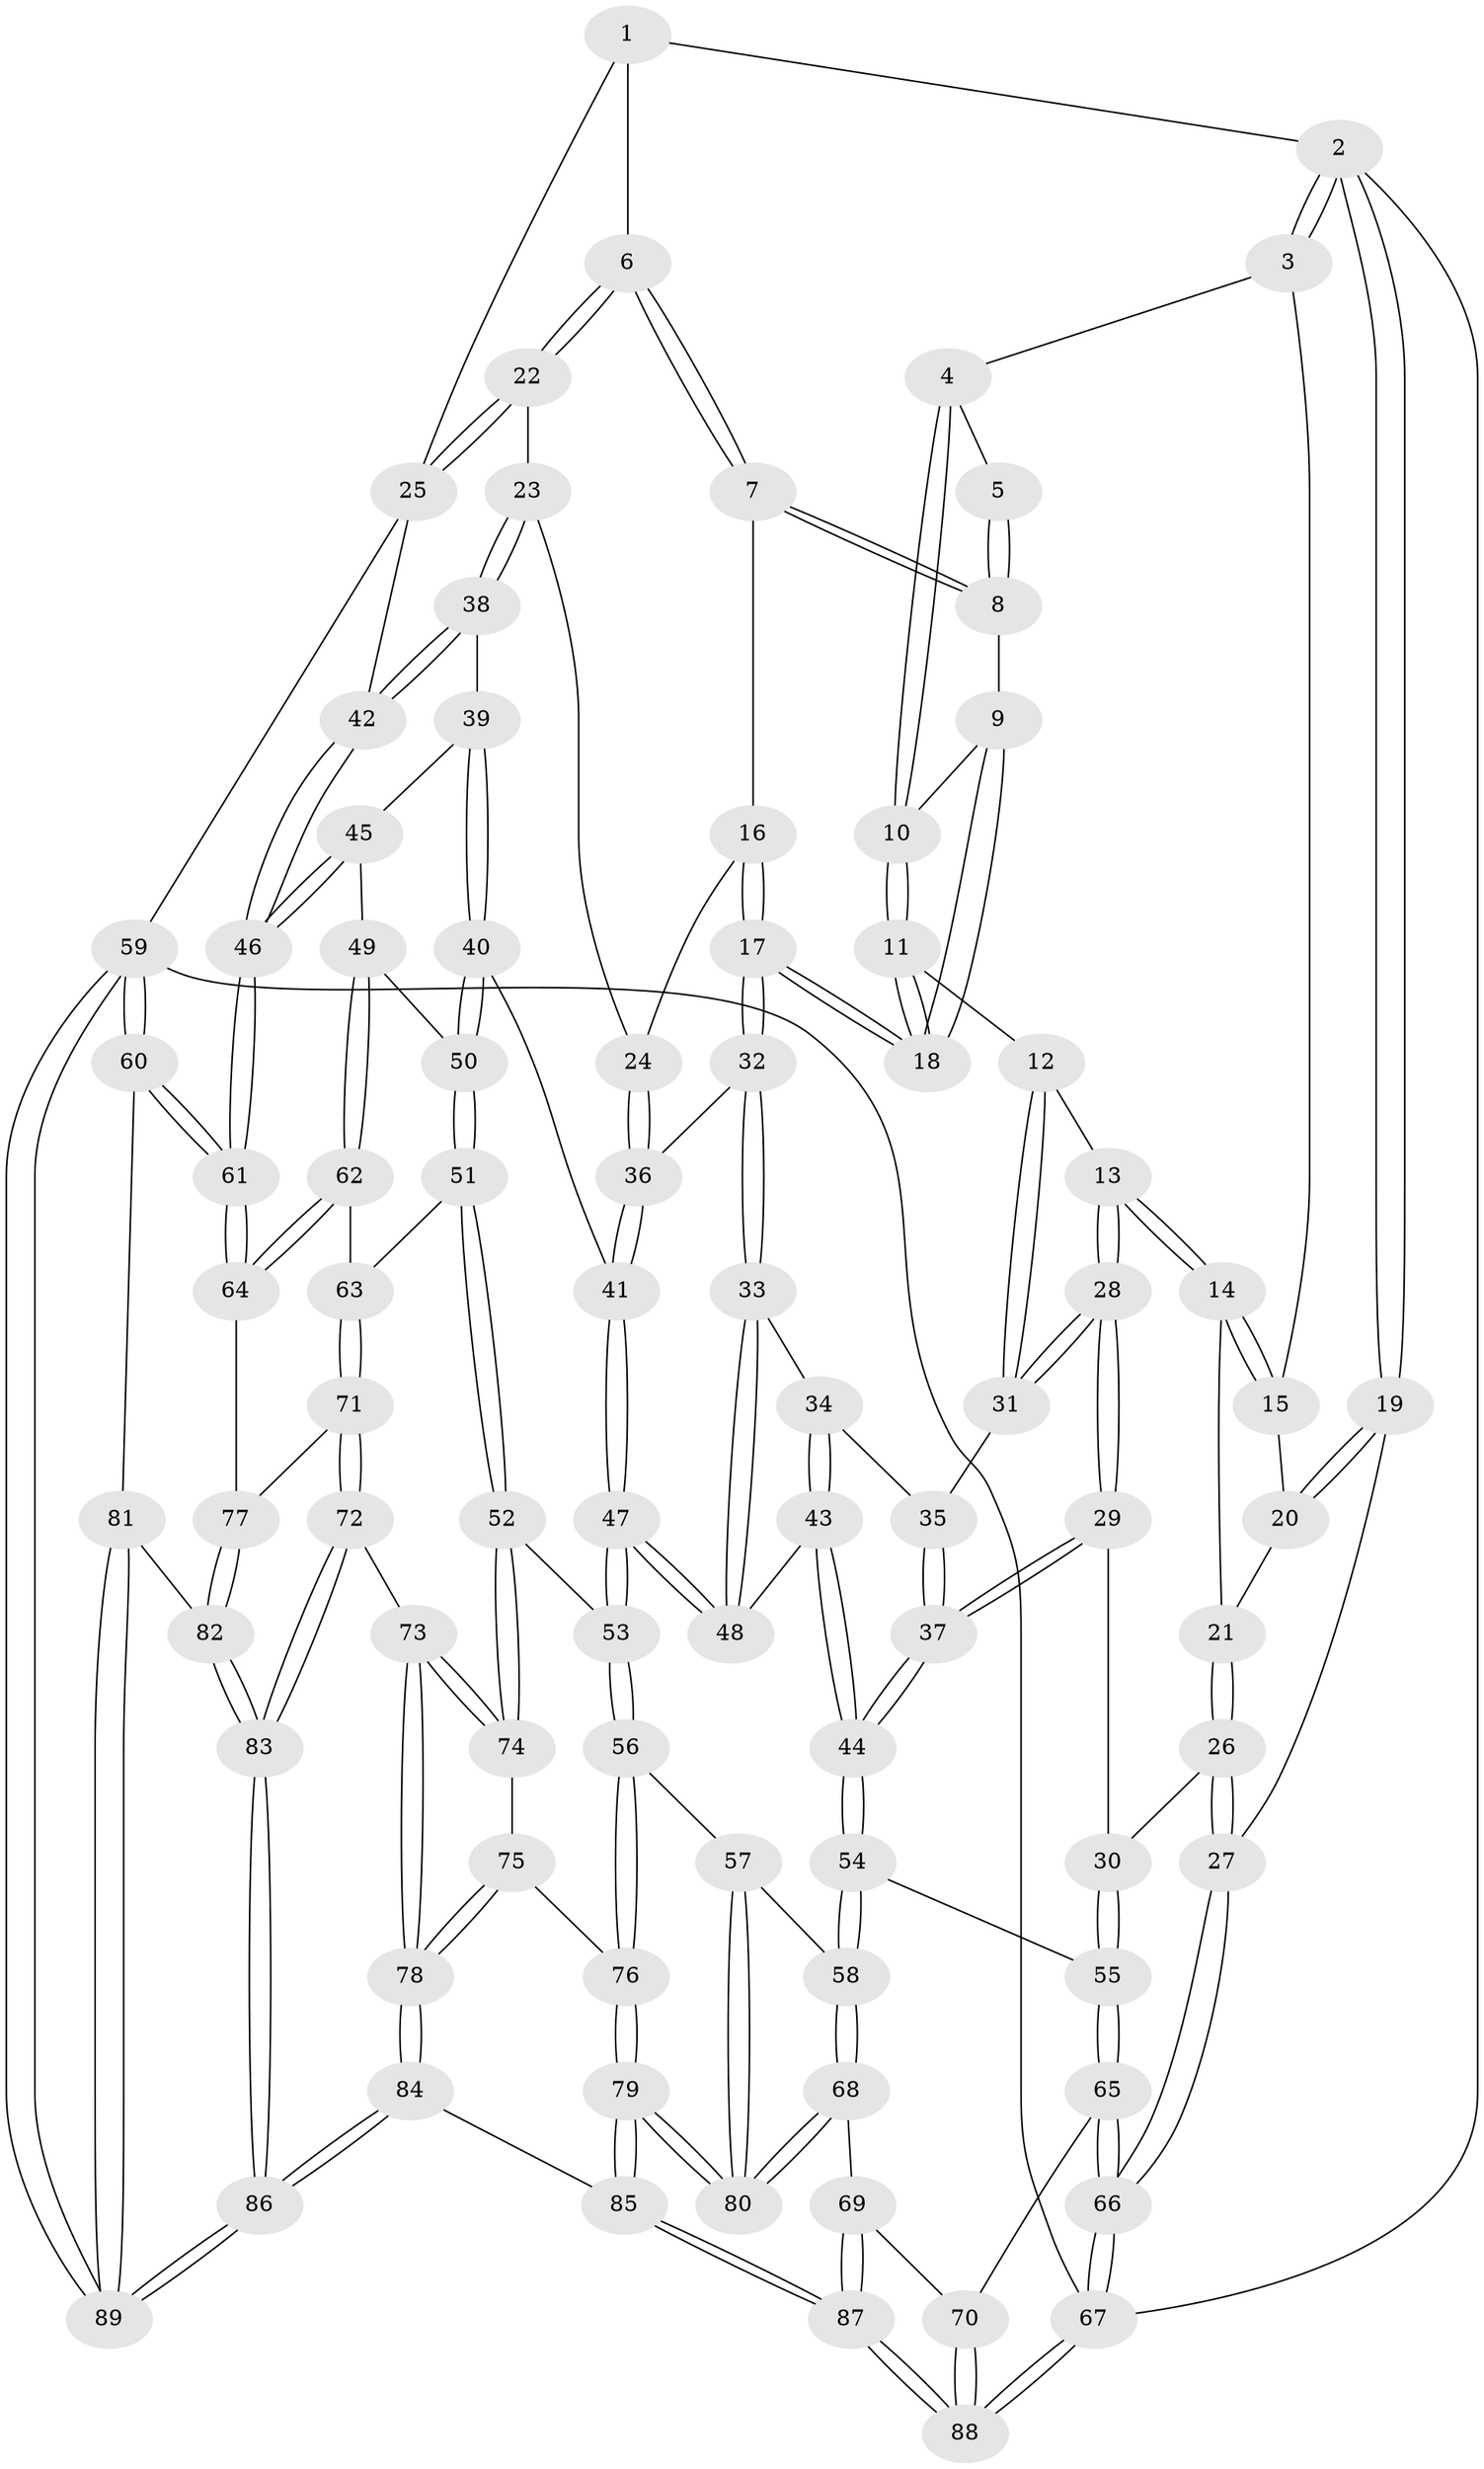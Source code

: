 // Generated by graph-tools (version 1.1) at 2025/01/03/09/25 05:01:37]
// undirected, 89 vertices, 219 edges
graph export_dot {
graph [start="1"]
  node [color=gray90,style=filled];
  1 [pos="+0.8625258342491111+0"];
  2 [pos="+0+0"];
  3 [pos="+0.15290492386062732+0"];
  4 [pos="+0.17736055771870965+0"];
  5 [pos="+0.4632547861249438+0"];
  6 [pos="+0.8292305895820263+0.11818569593497451"];
  7 [pos="+0.5601321702366882+0.09711047389952072"];
  8 [pos="+0.5201241292145639+0.02654561383881996"];
  9 [pos="+0.41822321692556846+0.12182713509826473"];
  10 [pos="+0.31420164421762004+0.15315897871398884"];
  11 [pos="+0.3226171917843771+0.2504040871175249"];
  12 [pos="+0.2101439762348884+0.28057534473755796"];
  13 [pos="+0.17665994399014226+0.2742609326753142"];
  14 [pos="+0.17295037832483354+0.27187436717393215"];
  15 [pos="+0.1427199715051703+0.00713690388577975"];
  16 [pos="+0.5502617995711575+0.16002873986932462"];
  17 [pos="+0.39436671829165865+0.2871897762480521"];
  18 [pos="+0.3837077789216878+0.28011410300033124"];
  19 [pos="+0+0"];
  20 [pos="+0.05084116971430992+0.19257982313084834"];
  21 [pos="+0.07408057880757923+0.27906624643603667"];
  22 [pos="+0.8380003003758374+0.13602183579188423"];
  23 [pos="+0.7571236262267717+0.30078548165951263"];
  24 [pos="+0.6365259330211901+0.3055963601229392"];
  25 [pos="+1+0.2782175954827512"];
  26 [pos="+0+0.41007792137909904"];
  27 [pos="+0+0.41096936727333794"];
  28 [pos="+0.11933689005993496+0.4869880940959551"];
  29 [pos="+0.11507764983247806+0.49782446047550416"];
  30 [pos="+0+0.4647003898394127"];
  31 [pos="+0.23684149405363128+0.36978879443636736"];
  32 [pos="+0.42879900147565003+0.3809140697698318"];
  33 [pos="+0.41917255295614+0.40852596589353257"];
  34 [pos="+0.27899897504020976+0.4035360924517339"];
  35 [pos="+0.24973887145269244+0.3914151354231204"];
  36 [pos="+0.586087535279197+0.3630902757647826"];
  37 [pos="+0.1804033364172786+0.5558834438381004"];
  38 [pos="+0.7861720282120122+0.36222734132095735"];
  39 [pos="+0.7882661277517393+0.40741507673824995"];
  40 [pos="+0.6869954235977108+0.4990096459291125"];
  41 [pos="+0.6306864472239159+0.4899189436076818"];
  42 [pos="+1+0.333193146483392"];
  43 [pos="+0.25778735836658084+0.5449620461677991"];
  44 [pos="+0.19639623162917963+0.5768775327992983"];
  45 [pos="+0.8357366285313218+0.4588910707663888"];
  46 [pos="+1+0.40687019065901725"];
  47 [pos="+0.4994430271179083+0.6006830734994566"];
  48 [pos="+0.41413153719095747+0.48641324780542716"];
  49 [pos="+0.8560518290520442+0.584655133785543"];
  50 [pos="+0.712790378338729+0.5525896614893655"];
  51 [pos="+0.6811823912502097+0.661261867441749"];
  52 [pos="+0.6392314767069676+0.6878833639680931"];
  53 [pos="+0.5004042950297413+0.611650770803825"];
  54 [pos="+0.19615212570614776+0.599978934337374"];
  55 [pos="+0.05598266042994552+0.6726270032671416"];
  56 [pos="+0.40030372148251725+0.7477568094882084"];
  57 [pos="+0.3350580383288003+0.761368454197824"];
  58 [pos="+0.2735370277953118+0.7575209494967057"];
  59 [pos="+1+1"];
  60 [pos="+1+0.849264817849459"];
  61 [pos="+1+0.6678259330271415"];
  62 [pos="+0.9022408593434985+0.6507948803669077"];
  63 [pos="+0.8454809629173842+0.676019844949909"];
  64 [pos="+1+0.688667018395552"];
  65 [pos="+0+0.8042649903058544"];
  66 [pos="+0+0.811087574515813"];
  67 [pos="+0+1"];
  68 [pos="+0.2105010788704372+0.8292952713031938"];
  69 [pos="+0.17505810082023954+0.8557608163452621"];
  70 [pos="+0.05658426295768378+0.8501405813013301"];
  71 [pos="+0.7419773928318942+0.8227295526215588"];
  72 [pos="+0.7266812609710984+0.8374818614634111"];
  73 [pos="+0.6784159325236672+0.8256877335024666"];
  74 [pos="+0.6562582056269861+0.799372908807058"];
  75 [pos="+0.48817558360175034+0.8235998452022678"];
  76 [pos="+0.47300343795367084+0.8192262434273538"];
  77 [pos="+0.9563501848513041+0.7889938589590947"];
  78 [pos="+0.5911360272171401+0.9705687620615009"];
  79 [pos="+0.4249375744995576+1"];
  80 [pos="+0.4018330803516013+1"];
  81 [pos="+0.9356784901984135+0.9525812750397088"];
  82 [pos="+0.901681291161365+0.879221679540616"];
  83 [pos="+0.785269368543553+0.9119912936622405"];
  84 [pos="+0.5537334845353253+1"];
  85 [pos="+0.4465827809402188+1"];
  86 [pos="+0.7578309297037675+1"];
  87 [pos="+0.22685445762722833+1"];
  88 [pos="+0.09896697221363275+1"];
  89 [pos="+0.8975901627046802+1"];
  1 -- 2;
  1 -- 6;
  1 -- 25;
  2 -- 3;
  2 -- 3;
  2 -- 19;
  2 -- 19;
  2 -- 67;
  3 -- 4;
  3 -- 15;
  4 -- 5;
  4 -- 10;
  4 -- 10;
  5 -- 8;
  5 -- 8;
  6 -- 7;
  6 -- 7;
  6 -- 22;
  6 -- 22;
  7 -- 8;
  7 -- 8;
  7 -- 16;
  8 -- 9;
  9 -- 10;
  9 -- 18;
  9 -- 18;
  10 -- 11;
  10 -- 11;
  11 -- 12;
  11 -- 18;
  11 -- 18;
  12 -- 13;
  12 -- 31;
  12 -- 31;
  13 -- 14;
  13 -- 14;
  13 -- 28;
  13 -- 28;
  14 -- 15;
  14 -- 15;
  14 -- 21;
  15 -- 20;
  16 -- 17;
  16 -- 17;
  16 -- 24;
  17 -- 18;
  17 -- 18;
  17 -- 32;
  17 -- 32;
  19 -- 20;
  19 -- 20;
  19 -- 27;
  20 -- 21;
  21 -- 26;
  21 -- 26;
  22 -- 23;
  22 -- 25;
  22 -- 25;
  23 -- 24;
  23 -- 38;
  23 -- 38;
  24 -- 36;
  24 -- 36;
  25 -- 42;
  25 -- 59;
  26 -- 27;
  26 -- 27;
  26 -- 30;
  27 -- 66;
  27 -- 66;
  28 -- 29;
  28 -- 29;
  28 -- 31;
  28 -- 31;
  29 -- 30;
  29 -- 37;
  29 -- 37;
  30 -- 55;
  30 -- 55;
  31 -- 35;
  32 -- 33;
  32 -- 33;
  32 -- 36;
  33 -- 34;
  33 -- 48;
  33 -- 48;
  34 -- 35;
  34 -- 43;
  34 -- 43;
  35 -- 37;
  35 -- 37;
  36 -- 41;
  36 -- 41;
  37 -- 44;
  37 -- 44;
  38 -- 39;
  38 -- 42;
  38 -- 42;
  39 -- 40;
  39 -- 40;
  39 -- 45;
  40 -- 41;
  40 -- 50;
  40 -- 50;
  41 -- 47;
  41 -- 47;
  42 -- 46;
  42 -- 46;
  43 -- 44;
  43 -- 44;
  43 -- 48;
  44 -- 54;
  44 -- 54;
  45 -- 46;
  45 -- 46;
  45 -- 49;
  46 -- 61;
  46 -- 61;
  47 -- 48;
  47 -- 48;
  47 -- 53;
  47 -- 53;
  49 -- 50;
  49 -- 62;
  49 -- 62;
  50 -- 51;
  50 -- 51;
  51 -- 52;
  51 -- 52;
  51 -- 63;
  52 -- 53;
  52 -- 74;
  52 -- 74;
  53 -- 56;
  53 -- 56;
  54 -- 55;
  54 -- 58;
  54 -- 58;
  55 -- 65;
  55 -- 65;
  56 -- 57;
  56 -- 76;
  56 -- 76;
  57 -- 58;
  57 -- 80;
  57 -- 80;
  58 -- 68;
  58 -- 68;
  59 -- 60;
  59 -- 60;
  59 -- 89;
  59 -- 89;
  59 -- 67;
  60 -- 61;
  60 -- 61;
  60 -- 81;
  61 -- 64;
  61 -- 64;
  62 -- 63;
  62 -- 64;
  62 -- 64;
  63 -- 71;
  63 -- 71;
  64 -- 77;
  65 -- 66;
  65 -- 66;
  65 -- 70;
  66 -- 67;
  66 -- 67;
  67 -- 88;
  67 -- 88;
  68 -- 69;
  68 -- 80;
  68 -- 80;
  69 -- 70;
  69 -- 87;
  69 -- 87;
  70 -- 88;
  70 -- 88;
  71 -- 72;
  71 -- 72;
  71 -- 77;
  72 -- 73;
  72 -- 83;
  72 -- 83;
  73 -- 74;
  73 -- 74;
  73 -- 78;
  73 -- 78;
  74 -- 75;
  75 -- 76;
  75 -- 78;
  75 -- 78;
  76 -- 79;
  76 -- 79;
  77 -- 82;
  77 -- 82;
  78 -- 84;
  78 -- 84;
  79 -- 80;
  79 -- 80;
  79 -- 85;
  79 -- 85;
  81 -- 82;
  81 -- 89;
  81 -- 89;
  82 -- 83;
  82 -- 83;
  83 -- 86;
  83 -- 86;
  84 -- 85;
  84 -- 86;
  84 -- 86;
  85 -- 87;
  85 -- 87;
  86 -- 89;
  86 -- 89;
  87 -- 88;
  87 -- 88;
}
